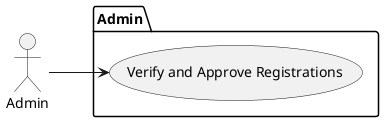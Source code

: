@startuml admin-usecase

left to right direction
actor Admin as m

package Admin {
 usecase "Verify and Approve Registrations" as uc0
}

m --> uc0

@enduml
